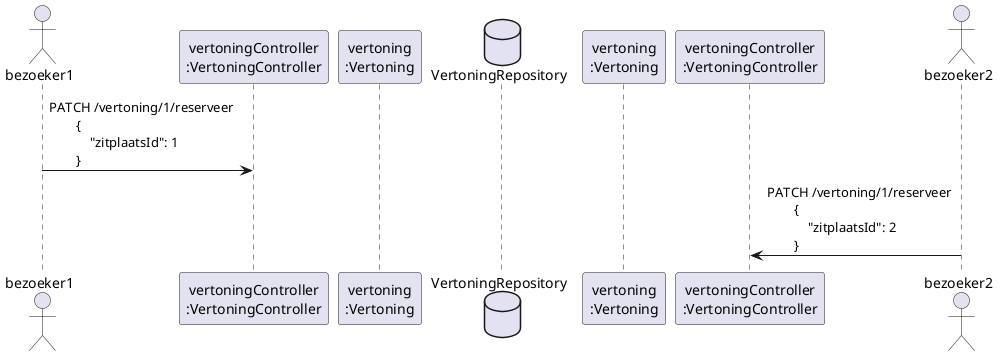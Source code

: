 @startuml

actor bezoeker1

participant "vertoningController\n:VertoningController" as vc1
participant "vertoning\n:Vertoning" as v1
database VertoningRepository
participant "vertoning\n:Vertoning" as v2
participant "vertoningController\n:VertoningController" as vc2

actor bezoeker2

bezoeker1 -> vc1: PATCH /vertoning/1/reserveer \n\
        { \n\
            "zitplaatsId": 1 \n\
        }

bezoeker2 -> vc2: PATCH /vertoning/1/reserveer \n\
        { \n\
            "zitplaatsId": 2 \n\
        }


@enduml
